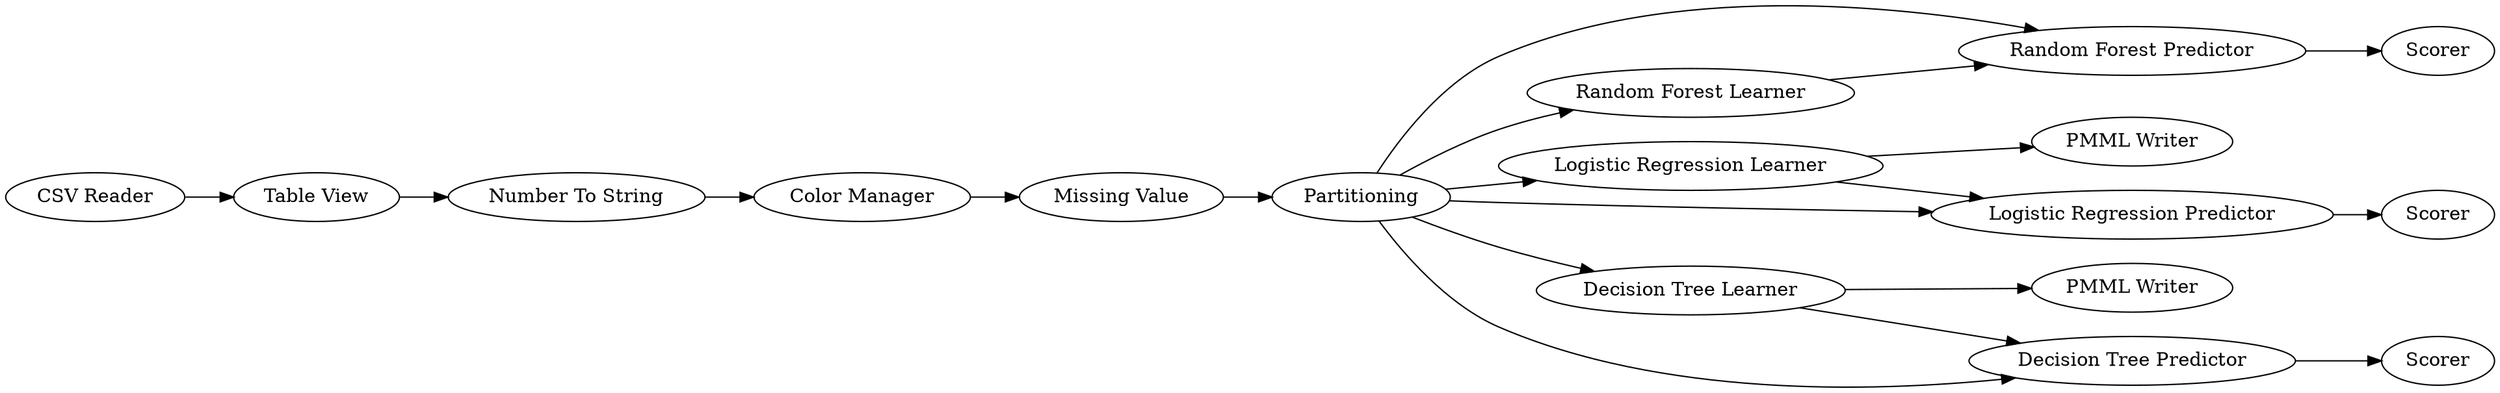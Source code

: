 digraph {
	"8985335806044632638_11" [label="PMML Writer"]
	"8985335806044632638_16" [label="Random Forest Predictor"]
	"8985335806044632638_5" [label="Color Manager"]
	"8985335806044632638_6" [label="Missing Value"]
	"8985335806044632638_18" [label="PMML Writer"]
	"8985335806044632638_14" [label=Scorer]
	"8985335806044632638_12" [label="Logistic Regression Learner"]
	"8985335806044632638_15" [label="Random Forest Learner"]
	"8985335806044632638_3" [label="Table View"]
	"8985335806044632638_7" [label=Partitioning]
	"8985335806044632638_10" [label=Scorer]
	"8985335806044632638_8" [label="Decision Tree Learner"]
	"8985335806044632638_4" [label="Number To String"]
	"8985335806044632638_17" [label=Scorer]
	"8985335806044632638_13" [label="Logistic Regression Predictor"]
	"8985335806044632638_2" [label="CSV Reader"]
	"8985335806044632638_9" [label="Decision Tree Predictor"]
	"8985335806044632638_8" -> "8985335806044632638_9"
	"8985335806044632638_7" -> "8985335806044632638_15"
	"8985335806044632638_7" -> "8985335806044632638_16"
	"8985335806044632638_3" -> "8985335806044632638_4"
	"8985335806044632638_7" -> "8985335806044632638_8"
	"8985335806044632638_13" -> "8985335806044632638_14"
	"8985335806044632638_12" -> "8985335806044632638_13"
	"8985335806044632638_12" -> "8985335806044632638_18"
	"8985335806044632638_5" -> "8985335806044632638_6"
	"8985335806044632638_16" -> "8985335806044632638_17"
	"8985335806044632638_6" -> "8985335806044632638_7"
	"8985335806044632638_7" -> "8985335806044632638_13"
	"8985335806044632638_4" -> "8985335806044632638_5"
	"8985335806044632638_15" -> "8985335806044632638_16"
	"8985335806044632638_8" -> "8985335806044632638_11"
	"8985335806044632638_7" -> "8985335806044632638_12"
	"8985335806044632638_2" -> "8985335806044632638_3"
	"8985335806044632638_7" -> "8985335806044632638_9"
	"8985335806044632638_9" -> "8985335806044632638_10"
	rankdir=LR
}
